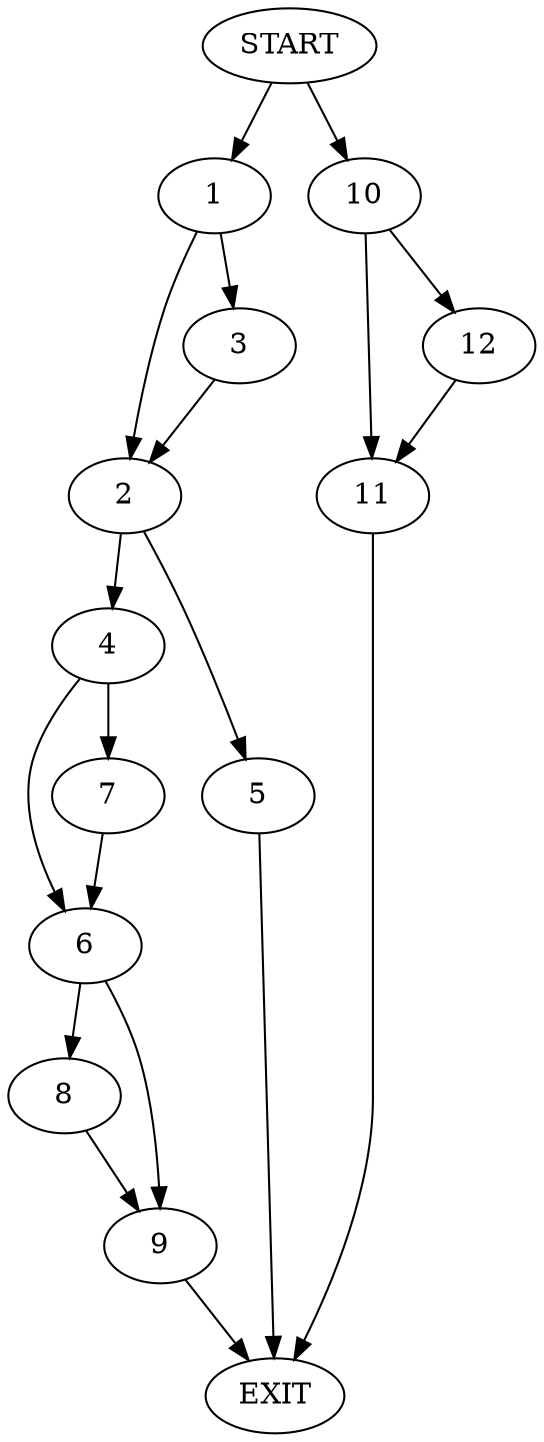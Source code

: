 digraph {
0 [label="START"]
13 [label="EXIT"]
0 -> 1
1 -> 2
1 -> 3
3 -> 2
2 -> 4
2 -> 5
4 -> 6
4 -> 7
5 -> 13
6 -> 8
6 -> 9
7 -> 6
8 -> 9
9 -> 13
0 -> 10
10 -> 11
10 -> 12
12 -> 11
11 -> 13
}
